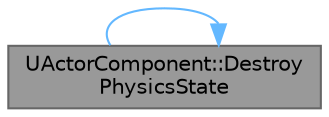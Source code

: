 digraph "UActorComponent::DestroyPhysicsState"
{
 // INTERACTIVE_SVG=YES
 // LATEX_PDF_SIZE
  bgcolor="transparent";
  edge [fontname=Helvetica,fontsize=10,labelfontname=Helvetica,labelfontsize=10];
  node [fontname=Helvetica,fontsize=10,shape=box,height=0.2,width=0.4];
  rankdir="LR";
  Node1 [id="Node000001",label="UActorComponent::Destroy\lPhysicsState",height=0.2,width=0.4,color="gray40", fillcolor="grey60", style="filled", fontcolor="black",tooltip="Shut down any physics engine structure for this component."];
  Node1 -> Node1 [id="edge1_Node000001_Node000001",color="steelblue1",style="solid",tooltip=" "];
}
